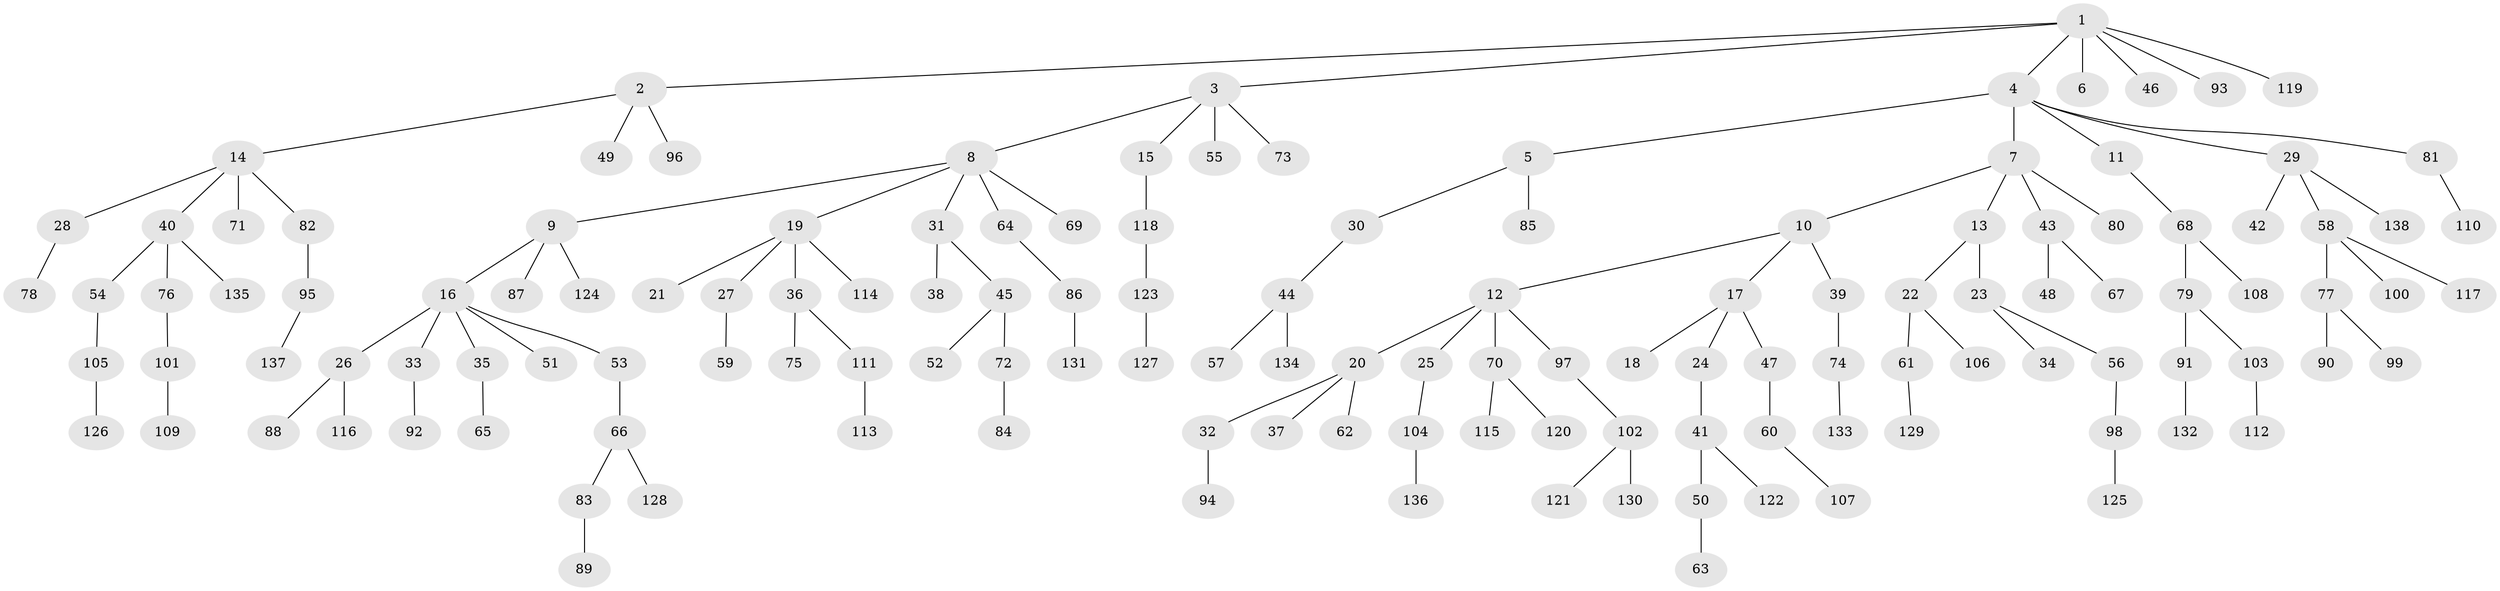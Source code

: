 // Generated by graph-tools (version 1.1) at 2025/15/03/09/25 04:15:26]
// undirected, 138 vertices, 137 edges
graph export_dot {
graph [start="1"]
  node [color=gray90,style=filled];
  1;
  2;
  3;
  4;
  5;
  6;
  7;
  8;
  9;
  10;
  11;
  12;
  13;
  14;
  15;
  16;
  17;
  18;
  19;
  20;
  21;
  22;
  23;
  24;
  25;
  26;
  27;
  28;
  29;
  30;
  31;
  32;
  33;
  34;
  35;
  36;
  37;
  38;
  39;
  40;
  41;
  42;
  43;
  44;
  45;
  46;
  47;
  48;
  49;
  50;
  51;
  52;
  53;
  54;
  55;
  56;
  57;
  58;
  59;
  60;
  61;
  62;
  63;
  64;
  65;
  66;
  67;
  68;
  69;
  70;
  71;
  72;
  73;
  74;
  75;
  76;
  77;
  78;
  79;
  80;
  81;
  82;
  83;
  84;
  85;
  86;
  87;
  88;
  89;
  90;
  91;
  92;
  93;
  94;
  95;
  96;
  97;
  98;
  99;
  100;
  101;
  102;
  103;
  104;
  105;
  106;
  107;
  108;
  109;
  110;
  111;
  112;
  113;
  114;
  115;
  116;
  117;
  118;
  119;
  120;
  121;
  122;
  123;
  124;
  125;
  126;
  127;
  128;
  129;
  130;
  131;
  132;
  133;
  134;
  135;
  136;
  137;
  138;
  1 -- 2;
  1 -- 3;
  1 -- 4;
  1 -- 6;
  1 -- 46;
  1 -- 93;
  1 -- 119;
  2 -- 14;
  2 -- 49;
  2 -- 96;
  3 -- 8;
  3 -- 15;
  3 -- 55;
  3 -- 73;
  4 -- 5;
  4 -- 7;
  4 -- 11;
  4 -- 29;
  4 -- 81;
  5 -- 30;
  5 -- 85;
  7 -- 10;
  7 -- 13;
  7 -- 43;
  7 -- 80;
  8 -- 9;
  8 -- 19;
  8 -- 31;
  8 -- 64;
  8 -- 69;
  9 -- 16;
  9 -- 87;
  9 -- 124;
  10 -- 12;
  10 -- 17;
  10 -- 39;
  11 -- 68;
  12 -- 20;
  12 -- 25;
  12 -- 70;
  12 -- 97;
  13 -- 22;
  13 -- 23;
  14 -- 28;
  14 -- 40;
  14 -- 71;
  14 -- 82;
  15 -- 118;
  16 -- 26;
  16 -- 33;
  16 -- 35;
  16 -- 51;
  16 -- 53;
  17 -- 18;
  17 -- 24;
  17 -- 47;
  19 -- 21;
  19 -- 27;
  19 -- 36;
  19 -- 114;
  20 -- 32;
  20 -- 37;
  20 -- 62;
  22 -- 61;
  22 -- 106;
  23 -- 34;
  23 -- 56;
  24 -- 41;
  25 -- 104;
  26 -- 88;
  26 -- 116;
  27 -- 59;
  28 -- 78;
  29 -- 42;
  29 -- 58;
  29 -- 138;
  30 -- 44;
  31 -- 38;
  31 -- 45;
  32 -- 94;
  33 -- 92;
  35 -- 65;
  36 -- 75;
  36 -- 111;
  39 -- 74;
  40 -- 54;
  40 -- 76;
  40 -- 135;
  41 -- 50;
  41 -- 122;
  43 -- 48;
  43 -- 67;
  44 -- 57;
  44 -- 134;
  45 -- 52;
  45 -- 72;
  47 -- 60;
  50 -- 63;
  53 -- 66;
  54 -- 105;
  56 -- 98;
  58 -- 77;
  58 -- 100;
  58 -- 117;
  60 -- 107;
  61 -- 129;
  64 -- 86;
  66 -- 83;
  66 -- 128;
  68 -- 79;
  68 -- 108;
  70 -- 115;
  70 -- 120;
  72 -- 84;
  74 -- 133;
  76 -- 101;
  77 -- 90;
  77 -- 99;
  79 -- 91;
  79 -- 103;
  81 -- 110;
  82 -- 95;
  83 -- 89;
  86 -- 131;
  91 -- 132;
  95 -- 137;
  97 -- 102;
  98 -- 125;
  101 -- 109;
  102 -- 121;
  102 -- 130;
  103 -- 112;
  104 -- 136;
  105 -- 126;
  111 -- 113;
  118 -- 123;
  123 -- 127;
}
